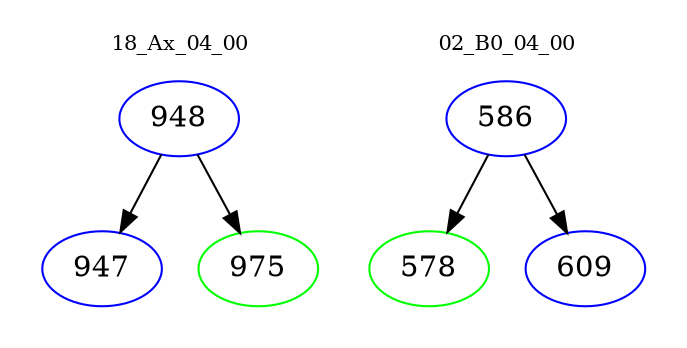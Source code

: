digraph{
subgraph cluster_0 {
color = white
label = "18_Ax_04_00";
fontsize=10;
T0_948 [label="948", color="blue"]
T0_948 -> T0_947 [color="black"]
T0_947 [label="947", color="blue"]
T0_948 -> T0_975 [color="black"]
T0_975 [label="975", color="green"]
}
subgraph cluster_1 {
color = white
label = "02_B0_04_00";
fontsize=10;
T1_586 [label="586", color="blue"]
T1_586 -> T1_578 [color="black"]
T1_578 [label="578", color="green"]
T1_586 -> T1_609 [color="black"]
T1_609 [label="609", color="blue"]
}
}
